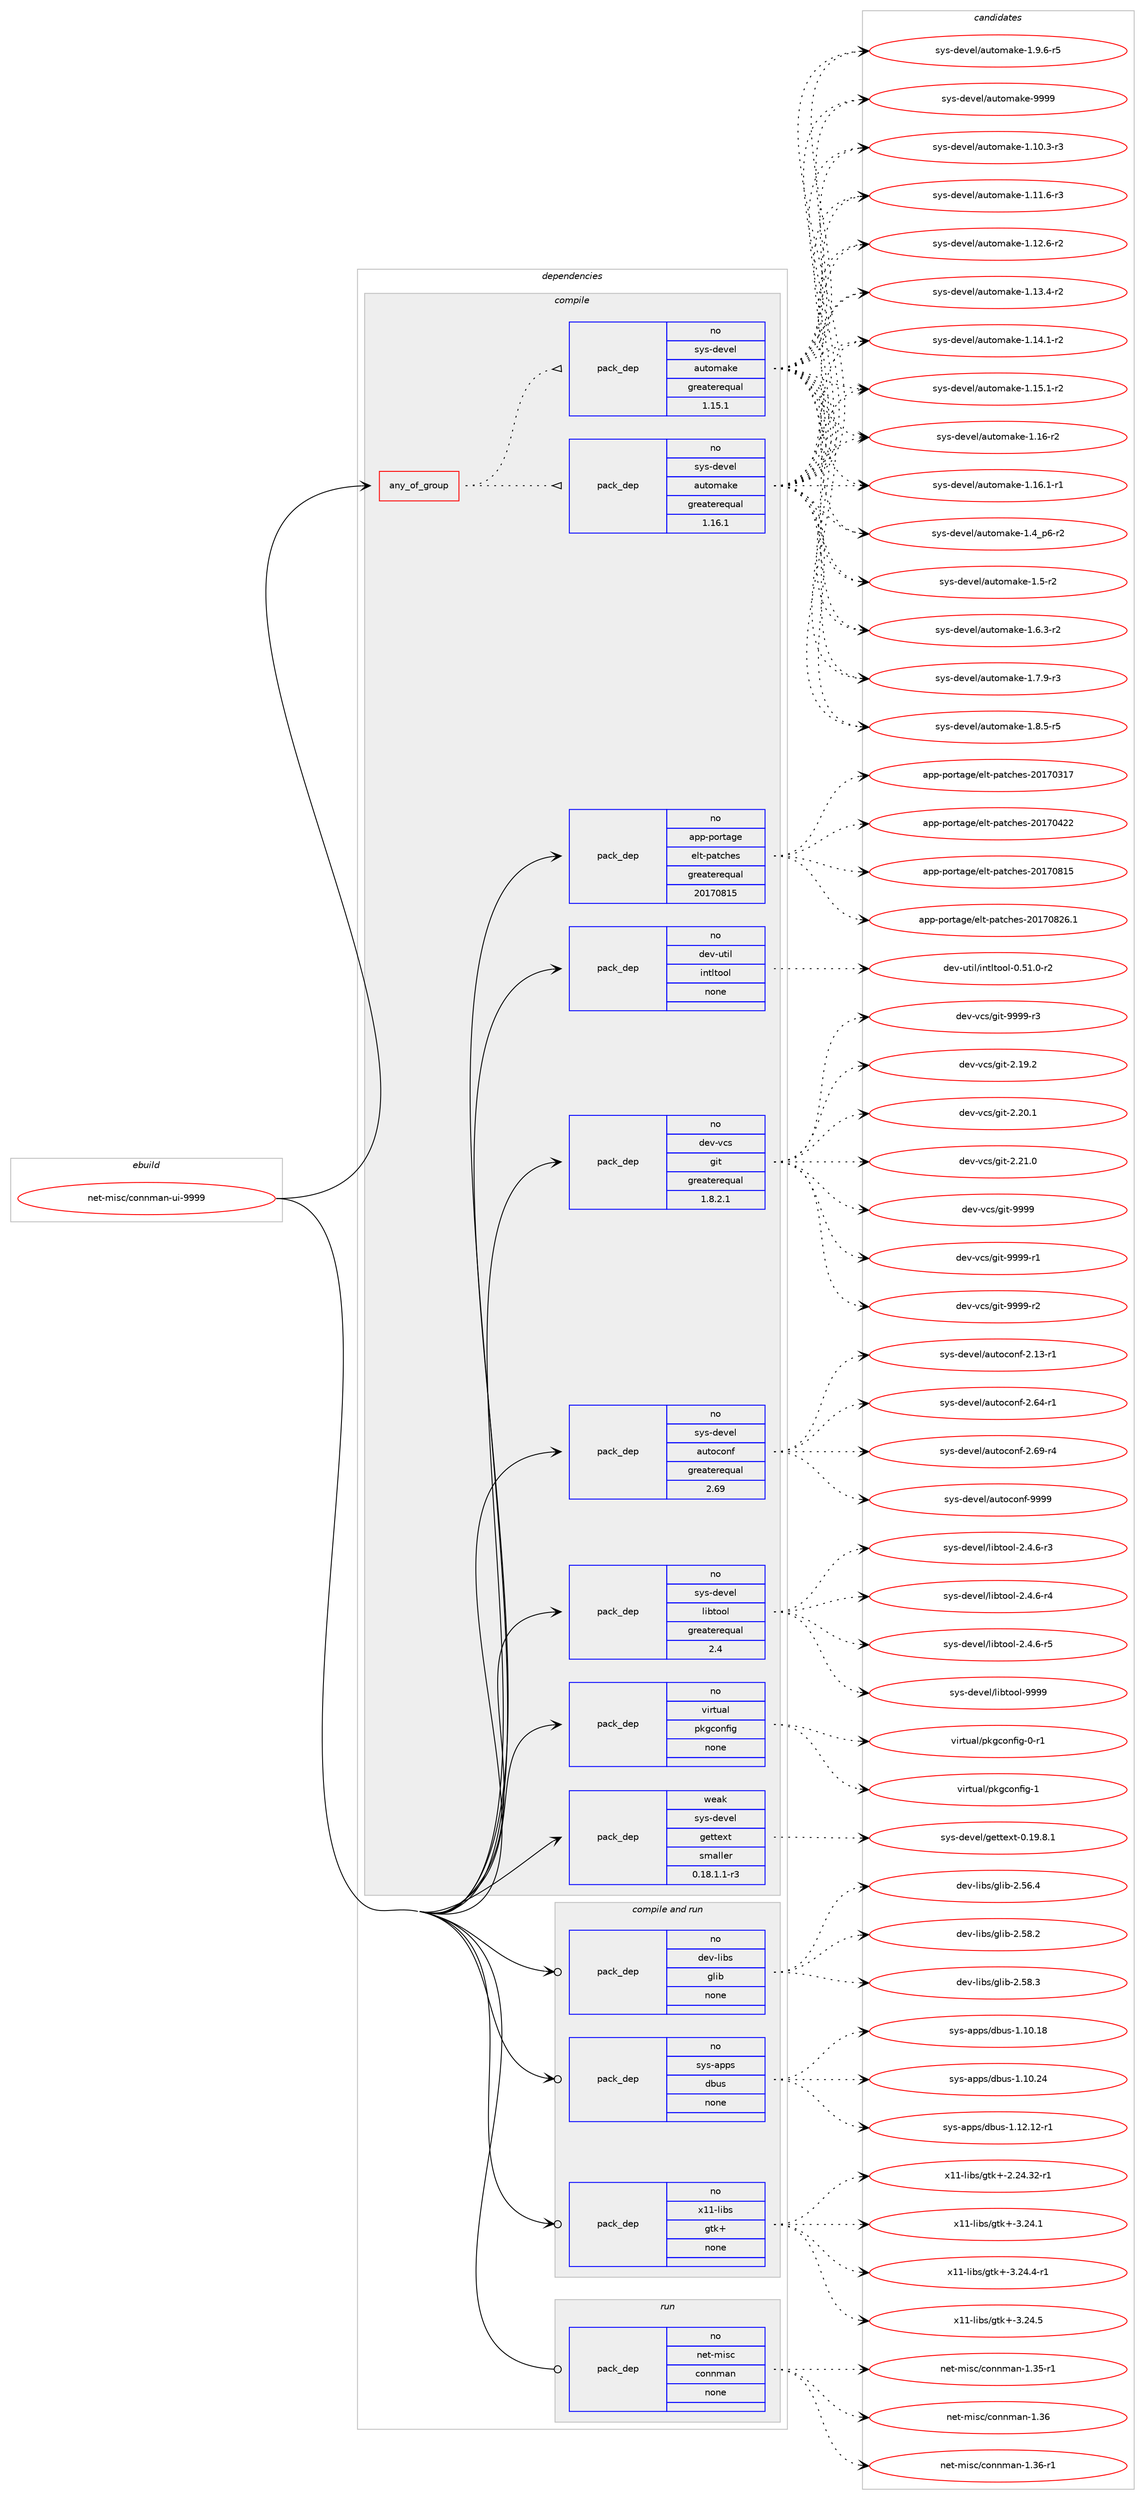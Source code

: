 digraph prolog {

# *************
# Graph options
# *************

newrank=true;
concentrate=true;
compound=true;
graph [rankdir=LR,fontname=Helvetica,fontsize=10,ranksep=1.5];#, ranksep=2.5, nodesep=0.2];
edge  [arrowhead=vee];
node  [fontname=Helvetica,fontsize=10];

# **********
# The ebuild
# **********

subgraph cluster_leftcol {
color=gray;
rank=same;
label=<<i>ebuild</i>>;
id [label="net-misc/connman-ui-9999", color=red, width=4, href="../net-misc/connman-ui-9999.svg"];
}

# ****************
# The dependencies
# ****************

subgraph cluster_midcol {
color=gray;
label=<<i>dependencies</i>>;
subgraph cluster_compile {
fillcolor="#eeeeee";
style=filled;
label=<<i>compile</i>>;
subgraph any26324 {
dependency1666560 [label=<<TABLE BORDER="0" CELLBORDER="1" CELLSPACING="0" CELLPADDING="4"><TR><TD CELLPADDING="10">any_of_group</TD></TR></TABLE>>, shape=none, color=red];subgraph pack1191437 {
dependency1666561 [label=<<TABLE BORDER="0" CELLBORDER="1" CELLSPACING="0" CELLPADDING="4" WIDTH="220"><TR><TD ROWSPAN="6" CELLPADDING="30">pack_dep</TD></TR><TR><TD WIDTH="110">no</TD></TR><TR><TD>sys-devel</TD></TR><TR><TD>automake</TD></TR><TR><TD>greaterequal</TD></TR><TR><TD>1.16.1</TD></TR></TABLE>>, shape=none, color=blue];
}
dependency1666560:e -> dependency1666561:w [weight=20,style="dotted",arrowhead="oinv"];
subgraph pack1191438 {
dependency1666562 [label=<<TABLE BORDER="0" CELLBORDER="1" CELLSPACING="0" CELLPADDING="4" WIDTH="220"><TR><TD ROWSPAN="6" CELLPADDING="30">pack_dep</TD></TR><TR><TD WIDTH="110">no</TD></TR><TR><TD>sys-devel</TD></TR><TR><TD>automake</TD></TR><TR><TD>greaterequal</TD></TR><TR><TD>1.15.1</TD></TR></TABLE>>, shape=none, color=blue];
}
dependency1666560:e -> dependency1666562:w [weight=20,style="dotted",arrowhead="oinv"];
}
id:e -> dependency1666560:w [weight=20,style="solid",arrowhead="vee"];
subgraph pack1191439 {
dependency1666563 [label=<<TABLE BORDER="0" CELLBORDER="1" CELLSPACING="0" CELLPADDING="4" WIDTH="220"><TR><TD ROWSPAN="6" CELLPADDING="30">pack_dep</TD></TR><TR><TD WIDTH="110">no</TD></TR><TR><TD>app-portage</TD></TR><TR><TD>elt-patches</TD></TR><TR><TD>greaterequal</TD></TR><TR><TD>20170815</TD></TR></TABLE>>, shape=none, color=blue];
}
id:e -> dependency1666563:w [weight=20,style="solid",arrowhead="vee"];
subgraph pack1191440 {
dependency1666564 [label=<<TABLE BORDER="0" CELLBORDER="1" CELLSPACING="0" CELLPADDING="4" WIDTH="220"><TR><TD ROWSPAN="6" CELLPADDING="30">pack_dep</TD></TR><TR><TD WIDTH="110">no</TD></TR><TR><TD>dev-util</TD></TR><TR><TD>intltool</TD></TR><TR><TD>none</TD></TR><TR><TD></TD></TR></TABLE>>, shape=none, color=blue];
}
id:e -> dependency1666564:w [weight=20,style="solid",arrowhead="vee"];
subgraph pack1191441 {
dependency1666565 [label=<<TABLE BORDER="0" CELLBORDER="1" CELLSPACING="0" CELLPADDING="4" WIDTH="220"><TR><TD ROWSPAN="6" CELLPADDING="30">pack_dep</TD></TR><TR><TD WIDTH="110">no</TD></TR><TR><TD>dev-vcs</TD></TR><TR><TD>git</TD></TR><TR><TD>greaterequal</TD></TR><TR><TD>1.8.2.1</TD></TR></TABLE>>, shape=none, color=blue];
}
id:e -> dependency1666565:w [weight=20,style="solid",arrowhead="vee"];
subgraph pack1191442 {
dependency1666566 [label=<<TABLE BORDER="0" CELLBORDER="1" CELLSPACING="0" CELLPADDING="4" WIDTH="220"><TR><TD ROWSPAN="6" CELLPADDING="30">pack_dep</TD></TR><TR><TD WIDTH="110">no</TD></TR><TR><TD>sys-devel</TD></TR><TR><TD>autoconf</TD></TR><TR><TD>greaterequal</TD></TR><TR><TD>2.69</TD></TR></TABLE>>, shape=none, color=blue];
}
id:e -> dependency1666566:w [weight=20,style="solid",arrowhead="vee"];
subgraph pack1191443 {
dependency1666567 [label=<<TABLE BORDER="0" CELLBORDER="1" CELLSPACING="0" CELLPADDING="4" WIDTH="220"><TR><TD ROWSPAN="6" CELLPADDING="30">pack_dep</TD></TR><TR><TD WIDTH="110">no</TD></TR><TR><TD>sys-devel</TD></TR><TR><TD>libtool</TD></TR><TR><TD>greaterequal</TD></TR><TR><TD>2.4</TD></TR></TABLE>>, shape=none, color=blue];
}
id:e -> dependency1666567:w [weight=20,style="solid",arrowhead="vee"];
subgraph pack1191444 {
dependency1666568 [label=<<TABLE BORDER="0" CELLBORDER="1" CELLSPACING="0" CELLPADDING="4" WIDTH="220"><TR><TD ROWSPAN="6" CELLPADDING="30">pack_dep</TD></TR><TR><TD WIDTH="110">no</TD></TR><TR><TD>virtual</TD></TR><TR><TD>pkgconfig</TD></TR><TR><TD>none</TD></TR><TR><TD></TD></TR></TABLE>>, shape=none, color=blue];
}
id:e -> dependency1666568:w [weight=20,style="solid",arrowhead="vee"];
subgraph pack1191445 {
dependency1666569 [label=<<TABLE BORDER="0" CELLBORDER="1" CELLSPACING="0" CELLPADDING="4" WIDTH="220"><TR><TD ROWSPAN="6" CELLPADDING="30">pack_dep</TD></TR><TR><TD WIDTH="110">weak</TD></TR><TR><TD>sys-devel</TD></TR><TR><TD>gettext</TD></TR><TR><TD>smaller</TD></TR><TR><TD>0.18.1.1-r3</TD></TR></TABLE>>, shape=none, color=blue];
}
id:e -> dependency1666569:w [weight=20,style="solid",arrowhead="vee"];
}
subgraph cluster_compileandrun {
fillcolor="#eeeeee";
style=filled;
label=<<i>compile and run</i>>;
subgraph pack1191446 {
dependency1666570 [label=<<TABLE BORDER="0" CELLBORDER="1" CELLSPACING="0" CELLPADDING="4" WIDTH="220"><TR><TD ROWSPAN="6" CELLPADDING="30">pack_dep</TD></TR><TR><TD WIDTH="110">no</TD></TR><TR><TD>dev-libs</TD></TR><TR><TD>glib</TD></TR><TR><TD>none</TD></TR><TR><TD></TD></TR></TABLE>>, shape=none, color=blue];
}
id:e -> dependency1666570:w [weight=20,style="solid",arrowhead="odotvee"];
subgraph pack1191447 {
dependency1666571 [label=<<TABLE BORDER="0" CELLBORDER="1" CELLSPACING="0" CELLPADDING="4" WIDTH="220"><TR><TD ROWSPAN="6" CELLPADDING="30">pack_dep</TD></TR><TR><TD WIDTH="110">no</TD></TR><TR><TD>sys-apps</TD></TR><TR><TD>dbus</TD></TR><TR><TD>none</TD></TR><TR><TD></TD></TR></TABLE>>, shape=none, color=blue];
}
id:e -> dependency1666571:w [weight=20,style="solid",arrowhead="odotvee"];
subgraph pack1191448 {
dependency1666572 [label=<<TABLE BORDER="0" CELLBORDER="1" CELLSPACING="0" CELLPADDING="4" WIDTH="220"><TR><TD ROWSPAN="6" CELLPADDING="30">pack_dep</TD></TR><TR><TD WIDTH="110">no</TD></TR><TR><TD>x11-libs</TD></TR><TR><TD>gtk+</TD></TR><TR><TD>none</TD></TR><TR><TD></TD></TR></TABLE>>, shape=none, color=blue];
}
id:e -> dependency1666572:w [weight=20,style="solid",arrowhead="odotvee"];
}
subgraph cluster_run {
fillcolor="#eeeeee";
style=filled;
label=<<i>run</i>>;
subgraph pack1191449 {
dependency1666573 [label=<<TABLE BORDER="0" CELLBORDER="1" CELLSPACING="0" CELLPADDING="4" WIDTH="220"><TR><TD ROWSPAN="6" CELLPADDING="30">pack_dep</TD></TR><TR><TD WIDTH="110">no</TD></TR><TR><TD>net-misc</TD></TR><TR><TD>connman</TD></TR><TR><TD>none</TD></TR><TR><TD></TD></TR></TABLE>>, shape=none, color=blue];
}
id:e -> dependency1666573:w [weight=20,style="solid",arrowhead="odot"];
}
}

# **************
# The candidates
# **************

subgraph cluster_choices {
rank=same;
color=gray;
label=<<i>candidates</i>>;

subgraph choice1191437 {
color=black;
nodesep=1;
choice11512111545100101118101108479711711611110997107101454946494846514511451 [label="sys-devel/automake-1.10.3-r3", color=red, width=4,href="../sys-devel/automake-1.10.3-r3.svg"];
choice11512111545100101118101108479711711611110997107101454946494946544511451 [label="sys-devel/automake-1.11.6-r3", color=red, width=4,href="../sys-devel/automake-1.11.6-r3.svg"];
choice11512111545100101118101108479711711611110997107101454946495046544511450 [label="sys-devel/automake-1.12.6-r2", color=red, width=4,href="../sys-devel/automake-1.12.6-r2.svg"];
choice11512111545100101118101108479711711611110997107101454946495146524511450 [label="sys-devel/automake-1.13.4-r2", color=red, width=4,href="../sys-devel/automake-1.13.4-r2.svg"];
choice11512111545100101118101108479711711611110997107101454946495246494511450 [label="sys-devel/automake-1.14.1-r2", color=red, width=4,href="../sys-devel/automake-1.14.1-r2.svg"];
choice11512111545100101118101108479711711611110997107101454946495346494511450 [label="sys-devel/automake-1.15.1-r2", color=red, width=4,href="../sys-devel/automake-1.15.1-r2.svg"];
choice1151211154510010111810110847971171161111099710710145494649544511450 [label="sys-devel/automake-1.16-r2", color=red, width=4,href="../sys-devel/automake-1.16-r2.svg"];
choice11512111545100101118101108479711711611110997107101454946495446494511449 [label="sys-devel/automake-1.16.1-r1", color=red, width=4,href="../sys-devel/automake-1.16.1-r1.svg"];
choice115121115451001011181011084797117116111109971071014549465295112544511450 [label="sys-devel/automake-1.4_p6-r2", color=red, width=4,href="../sys-devel/automake-1.4_p6-r2.svg"];
choice11512111545100101118101108479711711611110997107101454946534511450 [label="sys-devel/automake-1.5-r2", color=red, width=4,href="../sys-devel/automake-1.5-r2.svg"];
choice115121115451001011181011084797117116111109971071014549465446514511450 [label="sys-devel/automake-1.6.3-r2", color=red, width=4,href="../sys-devel/automake-1.6.3-r2.svg"];
choice115121115451001011181011084797117116111109971071014549465546574511451 [label="sys-devel/automake-1.7.9-r3", color=red, width=4,href="../sys-devel/automake-1.7.9-r3.svg"];
choice115121115451001011181011084797117116111109971071014549465646534511453 [label="sys-devel/automake-1.8.5-r5", color=red, width=4,href="../sys-devel/automake-1.8.5-r5.svg"];
choice115121115451001011181011084797117116111109971071014549465746544511453 [label="sys-devel/automake-1.9.6-r5", color=red, width=4,href="../sys-devel/automake-1.9.6-r5.svg"];
choice115121115451001011181011084797117116111109971071014557575757 [label="sys-devel/automake-9999", color=red, width=4,href="../sys-devel/automake-9999.svg"];
dependency1666561:e -> choice11512111545100101118101108479711711611110997107101454946494846514511451:w [style=dotted,weight="100"];
dependency1666561:e -> choice11512111545100101118101108479711711611110997107101454946494946544511451:w [style=dotted,weight="100"];
dependency1666561:e -> choice11512111545100101118101108479711711611110997107101454946495046544511450:w [style=dotted,weight="100"];
dependency1666561:e -> choice11512111545100101118101108479711711611110997107101454946495146524511450:w [style=dotted,weight="100"];
dependency1666561:e -> choice11512111545100101118101108479711711611110997107101454946495246494511450:w [style=dotted,weight="100"];
dependency1666561:e -> choice11512111545100101118101108479711711611110997107101454946495346494511450:w [style=dotted,weight="100"];
dependency1666561:e -> choice1151211154510010111810110847971171161111099710710145494649544511450:w [style=dotted,weight="100"];
dependency1666561:e -> choice11512111545100101118101108479711711611110997107101454946495446494511449:w [style=dotted,weight="100"];
dependency1666561:e -> choice115121115451001011181011084797117116111109971071014549465295112544511450:w [style=dotted,weight="100"];
dependency1666561:e -> choice11512111545100101118101108479711711611110997107101454946534511450:w [style=dotted,weight="100"];
dependency1666561:e -> choice115121115451001011181011084797117116111109971071014549465446514511450:w [style=dotted,weight="100"];
dependency1666561:e -> choice115121115451001011181011084797117116111109971071014549465546574511451:w [style=dotted,weight="100"];
dependency1666561:e -> choice115121115451001011181011084797117116111109971071014549465646534511453:w [style=dotted,weight="100"];
dependency1666561:e -> choice115121115451001011181011084797117116111109971071014549465746544511453:w [style=dotted,weight="100"];
dependency1666561:e -> choice115121115451001011181011084797117116111109971071014557575757:w [style=dotted,weight="100"];
}
subgraph choice1191438 {
color=black;
nodesep=1;
choice11512111545100101118101108479711711611110997107101454946494846514511451 [label="sys-devel/automake-1.10.3-r3", color=red, width=4,href="../sys-devel/automake-1.10.3-r3.svg"];
choice11512111545100101118101108479711711611110997107101454946494946544511451 [label="sys-devel/automake-1.11.6-r3", color=red, width=4,href="../sys-devel/automake-1.11.6-r3.svg"];
choice11512111545100101118101108479711711611110997107101454946495046544511450 [label="sys-devel/automake-1.12.6-r2", color=red, width=4,href="../sys-devel/automake-1.12.6-r2.svg"];
choice11512111545100101118101108479711711611110997107101454946495146524511450 [label="sys-devel/automake-1.13.4-r2", color=red, width=4,href="../sys-devel/automake-1.13.4-r2.svg"];
choice11512111545100101118101108479711711611110997107101454946495246494511450 [label="sys-devel/automake-1.14.1-r2", color=red, width=4,href="../sys-devel/automake-1.14.1-r2.svg"];
choice11512111545100101118101108479711711611110997107101454946495346494511450 [label="sys-devel/automake-1.15.1-r2", color=red, width=4,href="../sys-devel/automake-1.15.1-r2.svg"];
choice1151211154510010111810110847971171161111099710710145494649544511450 [label="sys-devel/automake-1.16-r2", color=red, width=4,href="../sys-devel/automake-1.16-r2.svg"];
choice11512111545100101118101108479711711611110997107101454946495446494511449 [label="sys-devel/automake-1.16.1-r1", color=red, width=4,href="../sys-devel/automake-1.16.1-r1.svg"];
choice115121115451001011181011084797117116111109971071014549465295112544511450 [label="sys-devel/automake-1.4_p6-r2", color=red, width=4,href="../sys-devel/automake-1.4_p6-r2.svg"];
choice11512111545100101118101108479711711611110997107101454946534511450 [label="sys-devel/automake-1.5-r2", color=red, width=4,href="../sys-devel/automake-1.5-r2.svg"];
choice115121115451001011181011084797117116111109971071014549465446514511450 [label="sys-devel/automake-1.6.3-r2", color=red, width=4,href="../sys-devel/automake-1.6.3-r2.svg"];
choice115121115451001011181011084797117116111109971071014549465546574511451 [label="sys-devel/automake-1.7.9-r3", color=red, width=4,href="../sys-devel/automake-1.7.9-r3.svg"];
choice115121115451001011181011084797117116111109971071014549465646534511453 [label="sys-devel/automake-1.8.5-r5", color=red, width=4,href="../sys-devel/automake-1.8.5-r5.svg"];
choice115121115451001011181011084797117116111109971071014549465746544511453 [label="sys-devel/automake-1.9.6-r5", color=red, width=4,href="../sys-devel/automake-1.9.6-r5.svg"];
choice115121115451001011181011084797117116111109971071014557575757 [label="sys-devel/automake-9999", color=red, width=4,href="../sys-devel/automake-9999.svg"];
dependency1666562:e -> choice11512111545100101118101108479711711611110997107101454946494846514511451:w [style=dotted,weight="100"];
dependency1666562:e -> choice11512111545100101118101108479711711611110997107101454946494946544511451:w [style=dotted,weight="100"];
dependency1666562:e -> choice11512111545100101118101108479711711611110997107101454946495046544511450:w [style=dotted,weight="100"];
dependency1666562:e -> choice11512111545100101118101108479711711611110997107101454946495146524511450:w [style=dotted,weight="100"];
dependency1666562:e -> choice11512111545100101118101108479711711611110997107101454946495246494511450:w [style=dotted,weight="100"];
dependency1666562:e -> choice11512111545100101118101108479711711611110997107101454946495346494511450:w [style=dotted,weight="100"];
dependency1666562:e -> choice1151211154510010111810110847971171161111099710710145494649544511450:w [style=dotted,weight="100"];
dependency1666562:e -> choice11512111545100101118101108479711711611110997107101454946495446494511449:w [style=dotted,weight="100"];
dependency1666562:e -> choice115121115451001011181011084797117116111109971071014549465295112544511450:w [style=dotted,weight="100"];
dependency1666562:e -> choice11512111545100101118101108479711711611110997107101454946534511450:w [style=dotted,weight="100"];
dependency1666562:e -> choice115121115451001011181011084797117116111109971071014549465446514511450:w [style=dotted,weight="100"];
dependency1666562:e -> choice115121115451001011181011084797117116111109971071014549465546574511451:w [style=dotted,weight="100"];
dependency1666562:e -> choice115121115451001011181011084797117116111109971071014549465646534511453:w [style=dotted,weight="100"];
dependency1666562:e -> choice115121115451001011181011084797117116111109971071014549465746544511453:w [style=dotted,weight="100"];
dependency1666562:e -> choice115121115451001011181011084797117116111109971071014557575757:w [style=dotted,weight="100"];
}
subgraph choice1191439 {
color=black;
nodesep=1;
choice97112112451121111141169710310147101108116451129711699104101115455048495548514955 [label="app-portage/elt-patches-20170317", color=red, width=4,href="../app-portage/elt-patches-20170317.svg"];
choice97112112451121111141169710310147101108116451129711699104101115455048495548525050 [label="app-portage/elt-patches-20170422", color=red, width=4,href="../app-portage/elt-patches-20170422.svg"];
choice97112112451121111141169710310147101108116451129711699104101115455048495548564953 [label="app-portage/elt-patches-20170815", color=red, width=4,href="../app-portage/elt-patches-20170815.svg"];
choice971121124511211111411697103101471011081164511297116991041011154550484955485650544649 [label="app-portage/elt-patches-20170826.1", color=red, width=4,href="../app-portage/elt-patches-20170826.1.svg"];
dependency1666563:e -> choice97112112451121111141169710310147101108116451129711699104101115455048495548514955:w [style=dotted,weight="100"];
dependency1666563:e -> choice97112112451121111141169710310147101108116451129711699104101115455048495548525050:w [style=dotted,weight="100"];
dependency1666563:e -> choice97112112451121111141169710310147101108116451129711699104101115455048495548564953:w [style=dotted,weight="100"];
dependency1666563:e -> choice971121124511211111411697103101471011081164511297116991041011154550484955485650544649:w [style=dotted,weight="100"];
}
subgraph choice1191440 {
color=black;
nodesep=1;
choice1001011184511711610510847105110116108116111111108454846534946484511450 [label="dev-util/intltool-0.51.0-r2", color=red, width=4,href="../dev-util/intltool-0.51.0-r2.svg"];
dependency1666564:e -> choice1001011184511711610510847105110116108116111111108454846534946484511450:w [style=dotted,weight="100"];
}
subgraph choice1191441 {
color=black;
nodesep=1;
choice10010111845118991154710310511645504649574650 [label="dev-vcs/git-2.19.2", color=red, width=4,href="../dev-vcs/git-2.19.2.svg"];
choice10010111845118991154710310511645504650484649 [label="dev-vcs/git-2.20.1", color=red, width=4,href="../dev-vcs/git-2.20.1.svg"];
choice10010111845118991154710310511645504650494648 [label="dev-vcs/git-2.21.0", color=red, width=4,href="../dev-vcs/git-2.21.0.svg"];
choice1001011184511899115471031051164557575757 [label="dev-vcs/git-9999", color=red, width=4,href="../dev-vcs/git-9999.svg"];
choice10010111845118991154710310511645575757574511449 [label="dev-vcs/git-9999-r1", color=red, width=4,href="../dev-vcs/git-9999-r1.svg"];
choice10010111845118991154710310511645575757574511450 [label="dev-vcs/git-9999-r2", color=red, width=4,href="../dev-vcs/git-9999-r2.svg"];
choice10010111845118991154710310511645575757574511451 [label="dev-vcs/git-9999-r3", color=red, width=4,href="../dev-vcs/git-9999-r3.svg"];
dependency1666565:e -> choice10010111845118991154710310511645504649574650:w [style=dotted,weight="100"];
dependency1666565:e -> choice10010111845118991154710310511645504650484649:w [style=dotted,weight="100"];
dependency1666565:e -> choice10010111845118991154710310511645504650494648:w [style=dotted,weight="100"];
dependency1666565:e -> choice1001011184511899115471031051164557575757:w [style=dotted,weight="100"];
dependency1666565:e -> choice10010111845118991154710310511645575757574511449:w [style=dotted,weight="100"];
dependency1666565:e -> choice10010111845118991154710310511645575757574511450:w [style=dotted,weight="100"];
dependency1666565:e -> choice10010111845118991154710310511645575757574511451:w [style=dotted,weight="100"];
}
subgraph choice1191442 {
color=black;
nodesep=1;
choice1151211154510010111810110847971171161119911111010245504649514511449 [label="sys-devel/autoconf-2.13-r1", color=red, width=4,href="../sys-devel/autoconf-2.13-r1.svg"];
choice1151211154510010111810110847971171161119911111010245504654524511449 [label="sys-devel/autoconf-2.64-r1", color=red, width=4,href="../sys-devel/autoconf-2.64-r1.svg"];
choice1151211154510010111810110847971171161119911111010245504654574511452 [label="sys-devel/autoconf-2.69-r4", color=red, width=4,href="../sys-devel/autoconf-2.69-r4.svg"];
choice115121115451001011181011084797117116111991111101024557575757 [label="sys-devel/autoconf-9999", color=red, width=4,href="../sys-devel/autoconf-9999.svg"];
dependency1666566:e -> choice1151211154510010111810110847971171161119911111010245504649514511449:w [style=dotted,weight="100"];
dependency1666566:e -> choice1151211154510010111810110847971171161119911111010245504654524511449:w [style=dotted,weight="100"];
dependency1666566:e -> choice1151211154510010111810110847971171161119911111010245504654574511452:w [style=dotted,weight="100"];
dependency1666566:e -> choice115121115451001011181011084797117116111991111101024557575757:w [style=dotted,weight="100"];
}
subgraph choice1191443 {
color=black;
nodesep=1;
choice1151211154510010111810110847108105981161111111084550465246544511451 [label="sys-devel/libtool-2.4.6-r3", color=red, width=4,href="../sys-devel/libtool-2.4.6-r3.svg"];
choice1151211154510010111810110847108105981161111111084550465246544511452 [label="sys-devel/libtool-2.4.6-r4", color=red, width=4,href="../sys-devel/libtool-2.4.6-r4.svg"];
choice1151211154510010111810110847108105981161111111084550465246544511453 [label="sys-devel/libtool-2.4.6-r5", color=red, width=4,href="../sys-devel/libtool-2.4.6-r5.svg"];
choice1151211154510010111810110847108105981161111111084557575757 [label="sys-devel/libtool-9999", color=red, width=4,href="../sys-devel/libtool-9999.svg"];
dependency1666567:e -> choice1151211154510010111810110847108105981161111111084550465246544511451:w [style=dotted,weight="100"];
dependency1666567:e -> choice1151211154510010111810110847108105981161111111084550465246544511452:w [style=dotted,weight="100"];
dependency1666567:e -> choice1151211154510010111810110847108105981161111111084550465246544511453:w [style=dotted,weight="100"];
dependency1666567:e -> choice1151211154510010111810110847108105981161111111084557575757:w [style=dotted,weight="100"];
}
subgraph choice1191444 {
color=black;
nodesep=1;
choice11810511411611797108471121071039911111010210510345484511449 [label="virtual/pkgconfig-0-r1", color=red, width=4,href="../virtual/pkgconfig-0-r1.svg"];
choice1181051141161179710847112107103991111101021051034549 [label="virtual/pkgconfig-1", color=red, width=4,href="../virtual/pkgconfig-1.svg"];
dependency1666568:e -> choice11810511411611797108471121071039911111010210510345484511449:w [style=dotted,weight="100"];
dependency1666568:e -> choice1181051141161179710847112107103991111101021051034549:w [style=dotted,weight="100"];
}
subgraph choice1191445 {
color=black;
nodesep=1;
choice1151211154510010111810110847103101116116101120116454846495746564649 [label="sys-devel/gettext-0.19.8.1", color=red, width=4,href="../sys-devel/gettext-0.19.8.1.svg"];
dependency1666569:e -> choice1151211154510010111810110847103101116116101120116454846495746564649:w [style=dotted,weight="100"];
}
subgraph choice1191446 {
color=black;
nodesep=1;
choice1001011184510810598115471031081059845504653544652 [label="dev-libs/glib-2.56.4", color=red, width=4,href="../dev-libs/glib-2.56.4.svg"];
choice1001011184510810598115471031081059845504653564650 [label="dev-libs/glib-2.58.2", color=red, width=4,href="../dev-libs/glib-2.58.2.svg"];
choice1001011184510810598115471031081059845504653564651 [label="dev-libs/glib-2.58.3", color=red, width=4,href="../dev-libs/glib-2.58.3.svg"];
dependency1666570:e -> choice1001011184510810598115471031081059845504653544652:w [style=dotted,weight="100"];
dependency1666570:e -> choice1001011184510810598115471031081059845504653564650:w [style=dotted,weight="100"];
dependency1666570:e -> choice1001011184510810598115471031081059845504653564651:w [style=dotted,weight="100"];
}
subgraph choice1191447 {
color=black;
nodesep=1;
choice115121115459711211211547100981171154549464948464956 [label="sys-apps/dbus-1.10.18", color=red, width=4,href="../sys-apps/dbus-1.10.18.svg"];
choice115121115459711211211547100981171154549464948465052 [label="sys-apps/dbus-1.10.24", color=red, width=4,href="../sys-apps/dbus-1.10.24.svg"];
choice1151211154597112112115471009811711545494649504649504511449 [label="sys-apps/dbus-1.12.12-r1", color=red, width=4,href="../sys-apps/dbus-1.12.12-r1.svg"];
dependency1666571:e -> choice115121115459711211211547100981171154549464948464956:w [style=dotted,weight="100"];
dependency1666571:e -> choice115121115459711211211547100981171154549464948465052:w [style=dotted,weight="100"];
dependency1666571:e -> choice1151211154597112112115471009811711545494649504649504511449:w [style=dotted,weight="100"];
}
subgraph choice1191448 {
color=black;
nodesep=1;
choice12049494510810598115471031161074345504650524651504511449 [label="x11-libs/gtk+-2.24.32-r1", color=red, width=4,href="../x11-libs/gtk+-2.24.32-r1.svg"];
choice12049494510810598115471031161074345514650524649 [label="x11-libs/gtk+-3.24.1", color=red, width=4,href="../x11-libs/gtk+-3.24.1.svg"];
choice120494945108105981154710311610743455146505246524511449 [label="x11-libs/gtk+-3.24.4-r1", color=red, width=4,href="../x11-libs/gtk+-3.24.4-r1.svg"];
choice12049494510810598115471031161074345514650524653 [label="x11-libs/gtk+-3.24.5", color=red, width=4,href="../x11-libs/gtk+-3.24.5.svg"];
dependency1666572:e -> choice12049494510810598115471031161074345504650524651504511449:w [style=dotted,weight="100"];
dependency1666572:e -> choice12049494510810598115471031161074345514650524649:w [style=dotted,weight="100"];
dependency1666572:e -> choice120494945108105981154710311610743455146505246524511449:w [style=dotted,weight="100"];
dependency1666572:e -> choice12049494510810598115471031161074345514650524653:w [style=dotted,weight="100"];
}
subgraph choice1191449 {
color=black;
nodesep=1;
choice110101116451091051159947991111101101099711045494651534511449 [label="net-misc/connman-1.35-r1", color=red, width=4,href="../net-misc/connman-1.35-r1.svg"];
choice11010111645109105115994799111110110109971104549465154 [label="net-misc/connman-1.36", color=red, width=4,href="../net-misc/connman-1.36.svg"];
choice110101116451091051159947991111101101099711045494651544511449 [label="net-misc/connman-1.36-r1", color=red, width=4,href="../net-misc/connman-1.36-r1.svg"];
dependency1666573:e -> choice110101116451091051159947991111101101099711045494651534511449:w [style=dotted,weight="100"];
dependency1666573:e -> choice11010111645109105115994799111110110109971104549465154:w [style=dotted,weight="100"];
dependency1666573:e -> choice110101116451091051159947991111101101099711045494651544511449:w [style=dotted,weight="100"];
}
}

}
